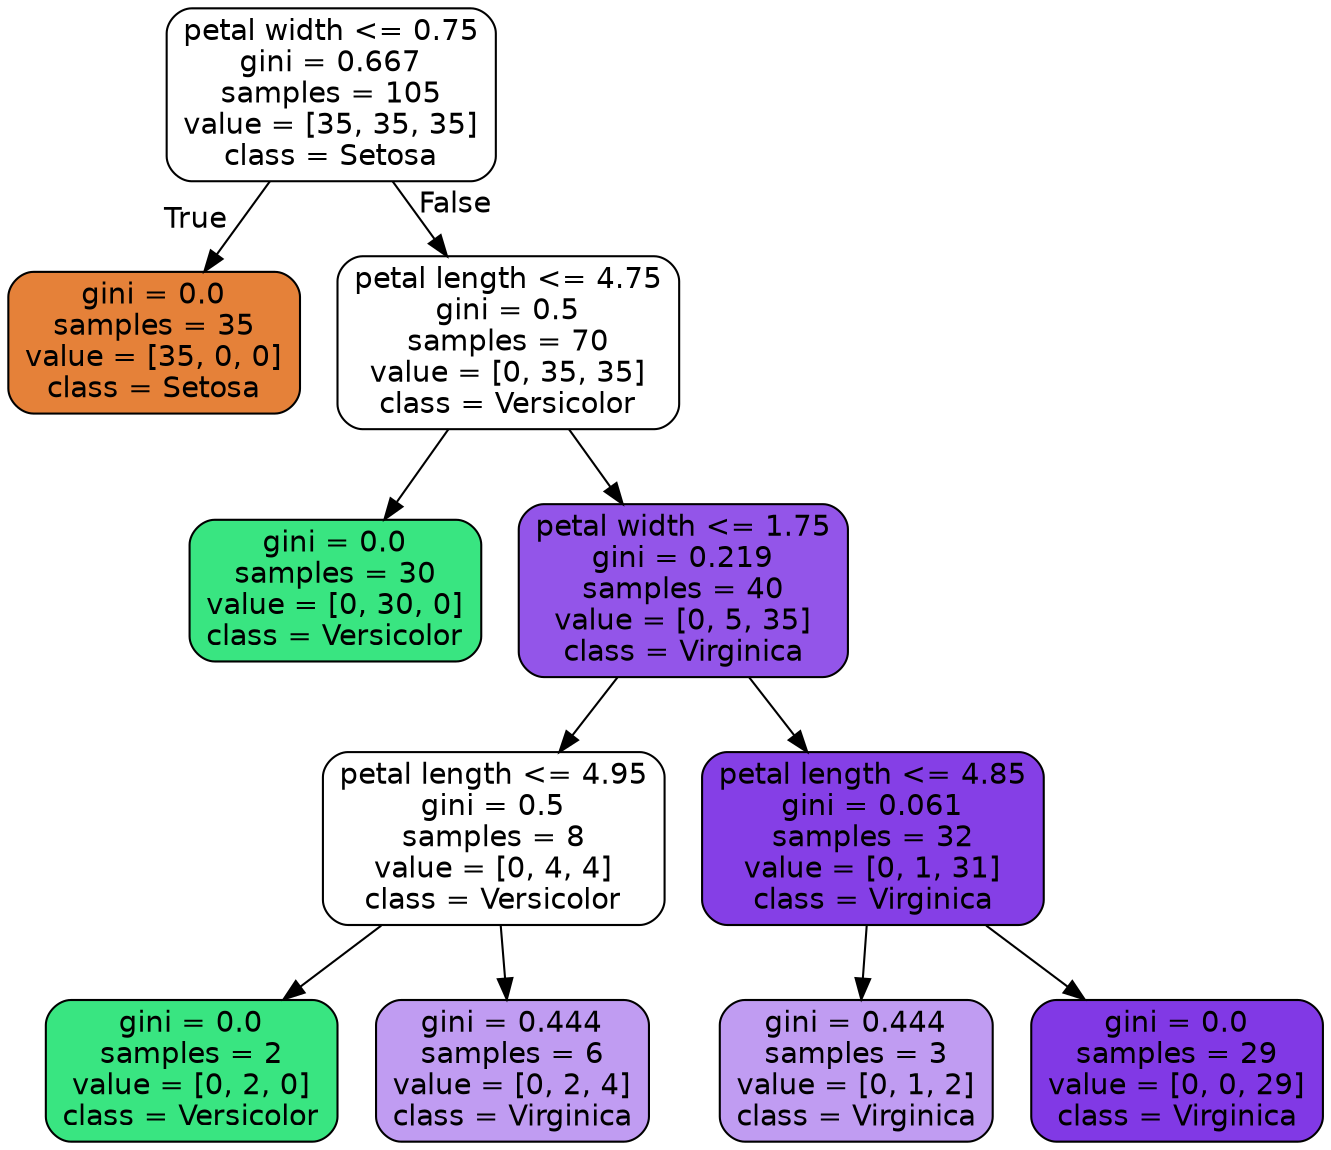 digraph Tree {
node [shape=box, style="filled, rounded", color="black", fontname=helvetica] ;
edge [fontname=helvetica] ;
0 [label="petal width <= 0.75\ngini = 0.667\nsamples = 105\nvalue = [35, 35, 35]\nclass = Setosa", fillcolor="#e5813900"] ;
1 [label="gini = 0.0\nsamples = 35\nvalue = [35, 0, 0]\nclass = Setosa", fillcolor="#e58139ff"] ;
0 -> 1 [labeldistance=2.5, labelangle=45, headlabel="True"] ;
2 [label="petal length <= 4.75\ngini = 0.5\nsamples = 70\nvalue = [0, 35, 35]\nclass = Versicolor", fillcolor="#39e58100"] ;
0 -> 2 [labeldistance=2.5, labelangle=-45, headlabel="False"] ;
3 [label="gini = 0.0\nsamples = 30\nvalue = [0, 30, 0]\nclass = Versicolor", fillcolor="#39e581ff"] ;
2 -> 3 ;
4 [label="petal width <= 1.75\ngini = 0.219\nsamples = 40\nvalue = [0, 5, 35]\nclass = Virginica", fillcolor="#8139e5db"] ;
2 -> 4 ;
5 [label="petal length <= 4.95\ngini = 0.5\nsamples = 8\nvalue = [0, 4, 4]\nclass = Versicolor", fillcolor="#39e58100"] ;
4 -> 5 ;
6 [label="gini = 0.0\nsamples = 2\nvalue = [0, 2, 0]\nclass = Versicolor", fillcolor="#39e581ff"] ;
5 -> 6 ;
7 [label="gini = 0.444\nsamples = 6\nvalue = [0, 2, 4]\nclass = Virginica", fillcolor="#8139e57f"] ;
5 -> 7 ;
8 [label="petal length <= 4.85\ngini = 0.061\nsamples = 32\nvalue = [0, 1, 31]\nclass = Virginica", fillcolor="#8139e5f7"] ;
4 -> 8 ;
9 [label="gini = 0.444\nsamples = 3\nvalue = [0, 1, 2]\nclass = Virginica", fillcolor="#8139e57f"] ;
8 -> 9 ;
10 [label="gini = 0.0\nsamples = 29\nvalue = [0, 0, 29]\nclass = Virginica", fillcolor="#8139e5ff"] ;
8 -> 10 ;
}